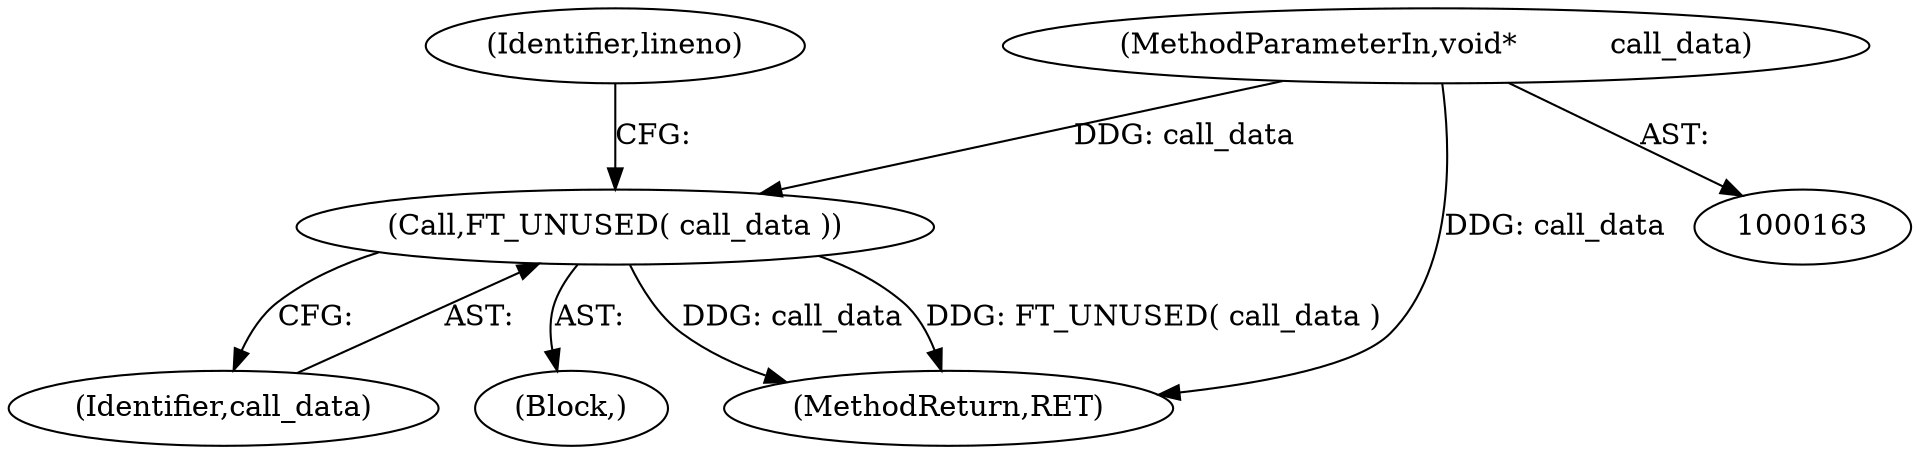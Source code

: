 digraph "0_savannah_07bdb6e289c7954e2a533039dc93c1c136099d2d@pointer" {
"1000185" [label="(Call,FT_UNUSED( call_data ))"];
"1000167" [label="(MethodParameterIn,void*          call_data)"];
"1000186" [label="(Identifier,call_data)"];
"1000167" [label="(MethodParameterIn,void*          call_data)"];
"1000185" [label="(Call,FT_UNUSED( call_data ))"];
"1000169" [label="(Block,)"];
"1001568" [label="(MethodReturn,RET)"];
"1000188" [label="(Identifier,lineno)"];
"1000185" -> "1000169"  [label="AST: "];
"1000185" -> "1000186"  [label="CFG: "];
"1000186" -> "1000185"  [label="AST: "];
"1000188" -> "1000185"  [label="CFG: "];
"1000185" -> "1001568"  [label="DDG: call_data"];
"1000185" -> "1001568"  [label="DDG: FT_UNUSED( call_data )"];
"1000167" -> "1000185"  [label="DDG: call_data"];
"1000167" -> "1000163"  [label="AST: "];
"1000167" -> "1001568"  [label="DDG: call_data"];
}
